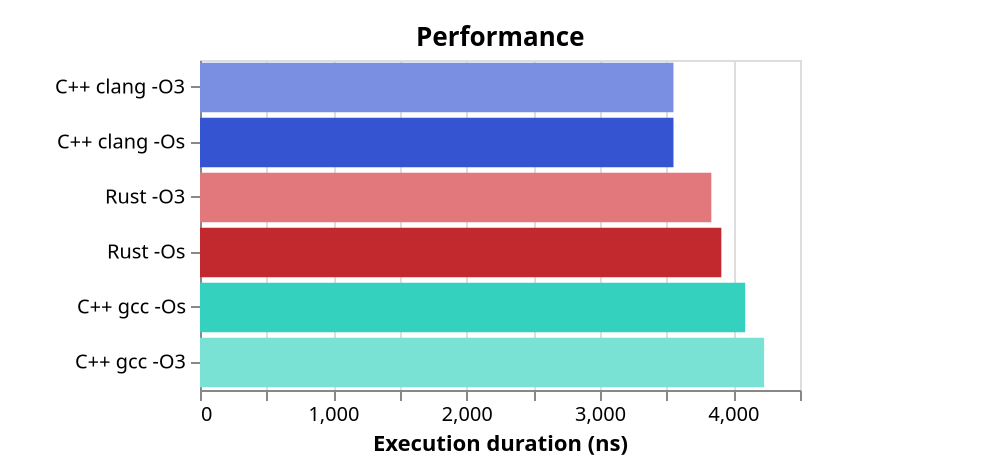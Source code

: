 {
  "$schema": "https://vega.github.io/schema/vega-lite/v5.json",
  "title": "Performance",
  "data": {
    "values":
    [
      {
        "Logic blocks": 1945,
        "Flip-flops": 626,
        "RAM blocks": 0,
        "trueDualPortBlockRam": 0,
        "Multipliers": 0,
        "otherBlocks": 0,
        "Area": 2571,
        "Maximum frequency (MHz)": 83.12551879882812,
        "Average clock cycles": 325,
        "id": "md5_rust_size",
        "Setup": "Rust -Os",
        "Scenario": "Rust",
        "compilerSetup": "rust -Os",
        "Implementation": "Rust",
        "Function": "md5",
        "Compiler": "Rust",
        "Optimized for": "size",
        "Optimization flag": "-Os",
        "Language": "Rust",
        "Idiomatic": "false",
        "From crates.io": "false",
        "color": "#C1292E"
      },
      {
        "Logic blocks": 1997,
        "Flip-flops": 626,
        "RAM blocks": 0,
        "trueDualPortBlockRam": 0,
        "Multipliers": 0,
        "otherBlocks": 0,
        "Area": 2623,
        "Maximum frequency (MHz)": 84.75294494628906,
        "Average clock cycles": 325,
        "id": "md5_rust_speed",
        "Setup": "Rust -O3",
        "Scenario": "Rust",
        "compilerSetup": "rust -O3",
        "Implementation": "Rust",
        "Function": "md5",
        "Compiler": "Rust",
        "Optimized for": "speed",
        "Optimization flag": "-O3",
        "Language": "Rust",
        "Idiomatic": "false",
        "From crates.io": "false",
        "color": "#E2787C"
      },
      {
        "Logic blocks": 2043,
        "Flip-flops": 556,
        "RAM blocks": 0,
        "trueDualPortBlockRam": 0,
        "Multipliers": 0,
        "otherBlocks": 0,
        "Area": 2599,
        "Maximum frequency (MHz)": 91.81050109863281,
        "Average clock cycles": 326,
        "id": "md5_clang_speed",
        "Setup": "C++ clang -O3",
        "Scenario": "C++ clang",
        "compilerSetup": "clang -O3",
        "Implementation": "C++",
        "Function": "md5",
        "Compiler": "Clang",
        "Optimized for": "speed",
        "Optimization flag": "-O3",
        "Language": "C++",
        "Idiomatic": "false",
        "From crates.io": "false",
        "color": "#7A8FE1"
      },
      {
        "Logic blocks": 2613,
        "Flip-flops": 765,
        "RAM blocks": 0,
        "trueDualPortBlockRam": 0,
        "Multipliers": 0,
        "otherBlocks": 0,
        "Area": 3378,
        "Maximum frequency (MHz)": 103.2844467163086,
        "Average clock cycles": 437,
        "id": "md5_gcc_speed",
        "Setup": "C++ gcc -O3",
        "Scenario": "C++ gcc",
        "compilerSetup": "gcc -O3",
        "Implementation": "C++",
        "Function": "md5",
        "Compiler": "GCC",
        "Optimized for": "speed",
        "Optimization flag": "-O3",
        "Language": "C++",
        "Idiomatic": "false",
        "From crates.io": "false",
        "color": "#7AE1D5"
      },
      {
        "Logic blocks": 2043,
        "Flip-flops": 556,
        "RAM blocks": 0,
        "trueDualPortBlockRam": 0,
        "Multipliers": 0,
        "otherBlocks": 0,
        "Area": 2599,
        "Maximum frequency (MHz)": 91.81050109863281,
        "Average clock cycles": 326,
        "id": "md5_clang_size",
        "Setup": "C++ clang -Os",
        "Scenario": "C++ clang",
        "compilerSetup": "clang -Os",
        "Implementation": "C++",
        "Function": "md5",
        "Compiler": "Clang",
        "Optimized for": "size",
        "Optimization flag": "-Os",
        "Language": "C++",
        "Idiomatic": "false",
        "From crates.io": "false",
        "color": "#3454D1"
      },
      {
        "Logic blocks": 1961,
        "Flip-flops": 599,
        "RAM blocks": 0,
        "trueDualPortBlockRam": 0,
        "Multipliers": 0,
        "otherBlocks": 0,
        "Area": 2560,
        "Maximum frequency (MHz)": 91.47457122802734,
        "Average clock cycles": 374,
        "id": "md5_gcc_size",
        "Setup": "C++ gcc -Os",
        "Scenario": "C++ gcc",
        "compilerSetup": "gcc -Os",
        "Implementation": "C++",
        "Function": "md5",
        "Compiler": "GCC",
        "Optimized for": "size",
        "Optimization flag": "-Os",
        "Language": "C++",
        "Idiomatic": "false",
        "From crates.io": "false",
        "color": "#34D1BF"
      }
    ]
  },
  "transform": [
    {
      "calculate": "round(datum['Average clock cycles'] / (datum['Maximum frequency (MHz)'] * 1000000) * 1000000000)",
      "as": "Execution duration (ns)"
    }
  ],

  "autosize": "none",
  "padding": { "left": 100, "top": 30, "right": 100, "bottom": 40 },
  "width": 300,
  "height": 165,
  "mark": {
    "type": "bar",
    "tooltip": true,
    "stroke": "black"
  },
  "encoding": {
    "y": {
      "field": "Setup",
      "title": null,
      "sort": "x"
    },
    "x": {
      "field": "Execution duration (ns)",
      "type": "quantitative"
    },
    "color": {
      "legend": null,
      "field": "color",
      "type": "nominal",
      "scale": {
        "range": {
          "field": "color"
        }
      }
    },
    "tooltip": [
      {
        "field": "Execution duration (ns)",
        "type": "quantitative"
      },
      {
        "field": "Compiler"
      },
      {
        "field": "Optimized for"
      }
    ],
    "strokeWidth": {
      "condition": [
        {
          "param": "hover",
          "empty": false,
          "value": 0.5
        }
      ],
      "value": 0
    }
  },
  "params": [
    {
      "name": "hover",
      "select": {
        "type": "point",
        "on": "mouseover"
      }
    }
  ]
}
